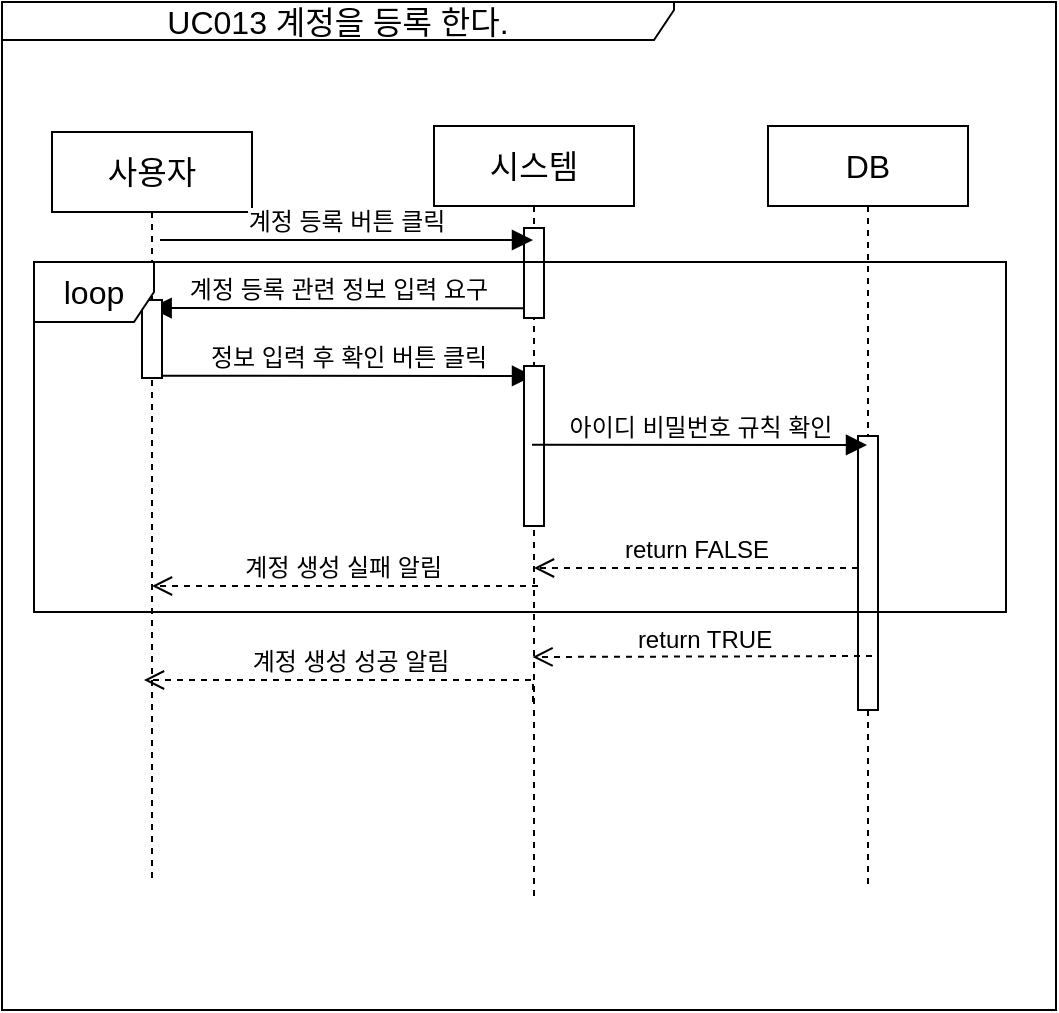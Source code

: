 <mxfile version="21.3.7" type="device">
  <diagram name="페이지-1" id="1ZYEjAXaOIrbMav5gU2F">
    <mxGraphModel dx="983" dy="1166" grid="0" gridSize="10" guides="1" tooltips="1" connect="1" arrows="1" fold="1" page="0" pageScale="1" pageWidth="827" pageHeight="1169" math="0" shadow="0">
      <root>
        <mxCell id="0" />
        <mxCell id="1" parent="0" />
        <mxCell id="3t_y-RV0TSokjo_L7L0G-1" value="사용자" style="shape=umlLifeline;perimeter=lifelinePerimeter;whiteSpace=wrap;html=1;container=1;dropTarget=0;collapsible=0;recursiveResize=0;outlineConnect=0;portConstraint=eastwest;newEdgeStyle={&quot;edgeStyle&quot;:&quot;elbowEdgeStyle&quot;,&quot;elbow&quot;:&quot;vertical&quot;,&quot;curved&quot;:0,&quot;rounded&quot;:0};fontSize=16;" parent="1" vertex="1">
          <mxGeometry x="-88" y="-57" width="100" height="376" as="geometry" />
        </mxCell>
        <mxCell id="3t_y-RV0TSokjo_L7L0G-2" value="시스템" style="shape=umlLifeline;perimeter=lifelinePerimeter;whiteSpace=wrap;html=1;container=1;dropTarget=0;collapsible=0;recursiveResize=0;outlineConnect=0;portConstraint=eastwest;newEdgeStyle={&quot;edgeStyle&quot;:&quot;elbowEdgeStyle&quot;,&quot;elbow&quot;:&quot;vertical&quot;,&quot;curved&quot;:0,&quot;rounded&quot;:0};fontSize=16;" parent="1" vertex="1">
          <mxGeometry x="103" y="-60" width="100" height="386" as="geometry" />
        </mxCell>
        <mxCell id="BMKQyzHCi9uy5LNqbn66-1" value="UC013 계정을 등록 한다." style="shape=umlFrame;whiteSpace=wrap;html=1;pointerEvents=0;fontSize=16;width=336;height=19;" parent="1" vertex="1">
          <mxGeometry x="-113" y="-122" width="527" height="504" as="geometry" />
        </mxCell>
        <mxCell id="7sOp8VvWY2KY5_nVOXm8-1" value="DB" style="shape=umlLifeline;perimeter=lifelinePerimeter;whiteSpace=wrap;html=1;container=1;dropTarget=0;collapsible=0;recursiveResize=0;outlineConnect=0;portConstraint=eastwest;newEdgeStyle={&quot;edgeStyle&quot;:&quot;elbowEdgeStyle&quot;,&quot;elbow&quot;:&quot;vertical&quot;,&quot;curved&quot;:0,&quot;rounded&quot;:0};fontSize=16;" parent="1" vertex="1">
          <mxGeometry x="270" y="-60" width="100" height="380" as="geometry" />
        </mxCell>
        <mxCell id="7sOp8VvWY2KY5_nVOXm8-9" value="" style="html=1;points=[];perimeter=orthogonalPerimeter;outlineConnect=0;targetShapes=umlLifeline;portConstraint=eastwest;newEdgeStyle={&quot;edgeStyle&quot;:&quot;elbowEdgeStyle&quot;,&quot;elbow&quot;:&quot;vertical&quot;,&quot;curved&quot;:0,&quot;rounded&quot;:0};fontSize=16;" parent="7sOp8VvWY2KY5_nVOXm8-1" vertex="1">
          <mxGeometry x="45" y="155" width="10" height="137" as="geometry" />
        </mxCell>
        <mxCell id="7sOp8VvWY2KY5_nVOXm8-2" value="" style="html=1;points=[];perimeter=orthogonalPerimeter;outlineConnect=0;targetShapes=umlLifeline;portConstraint=eastwest;newEdgeStyle={&quot;edgeStyle&quot;:&quot;elbowEdgeStyle&quot;,&quot;elbow&quot;:&quot;vertical&quot;,&quot;curved&quot;:0,&quot;rounded&quot;:0};fontSize=16;" parent="1" vertex="1">
          <mxGeometry x="148" y="-9" width="10" height="45" as="geometry" />
        </mxCell>
        <mxCell id="7sOp8VvWY2KY5_nVOXm8-3" value="계정 등록 버튼 클릭" style="html=1;verticalAlign=bottom;endArrow=block;edgeStyle=elbowEdgeStyle;elbow=vertical;curved=0;rounded=0;fontSize=12;startSize=8;endSize=8;exitX=0.54;exitY=0.4;exitDx=0;exitDy=0;exitPerimeter=0;" parent="1" edge="1">
          <mxGeometry x="-0.005" width="80" relative="1" as="geometry">
            <mxPoint x="-34" y="-3" as="sourcePoint" />
            <mxPoint x="152.5" y="-3.471" as="targetPoint" />
            <mxPoint as="offset" />
          </mxGeometry>
        </mxCell>
        <mxCell id="7sOp8VvWY2KY5_nVOXm8-4" value="계정 등록 관련 정보 입력 요구" style="html=1;verticalAlign=bottom;endArrow=block;edgeStyle=elbowEdgeStyle;elbow=vertical;curved=0;rounded=0;fontSize=12;startSize=8;endSize=8;" parent="1" edge="1">
          <mxGeometry width="80" relative="1" as="geometry">
            <mxPoint x="148" y="31.118" as="sourcePoint" />
            <mxPoint x="-38.676" y="31.118" as="targetPoint" />
          </mxGeometry>
        </mxCell>
        <mxCell id="7sOp8VvWY2KY5_nVOXm8-5" value="" style="html=1;points=[];perimeter=orthogonalPerimeter;outlineConnect=0;targetShapes=umlLifeline;portConstraint=eastwest;newEdgeStyle={&quot;edgeStyle&quot;:&quot;elbowEdgeStyle&quot;,&quot;elbow&quot;:&quot;vertical&quot;,&quot;curved&quot;:0,&quot;rounded&quot;:0};fontSize=16;" parent="1" vertex="1">
          <mxGeometry x="-43" y="27" width="10" height="39" as="geometry" />
        </mxCell>
        <mxCell id="7sOp8VvWY2KY5_nVOXm8-6" value="정보 입력 후 확인 버튼 클릭" style="html=1;verticalAlign=bottom;endArrow=block;edgeStyle=elbowEdgeStyle;elbow=vertical;curved=0;rounded=0;fontSize=12;startSize=8;endSize=8;" parent="1" target="3t_y-RV0TSokjo_L7L0G-2" edge="1">
          <mxGeometry width="80" relative="1" as="geometry">
            <mxPoint x="-33" y="64.82" as="sourcePoint" />
            <mxPoint x="47" y="64.82" as="targetPoint" />
          </mxGeometry>
        </mxCell>
        <mxCell id="7sOp8VvWY2KY5_nVOXm8-7" value="" style="html=1;points=[];perimeter=orthogonalPerimeter;outlineConnect=0;targetShapes=umlLifeline;portConstraint=eastwest;newEdgeStyle={&quot;edgeStyle&quot;:&quot;elbowEdgeStyle&quot;,&quot;elbow&quot;:&quot;vertical&quot;,&quot;curved&quot;:0,&quot;rounded&quot;:0};fontSize=16;" parent="1" vertex="1">
          <mxGeometry x="148" y="60" width="10" height="80" as="geometry" />
        </mxCell>
        <mxCell id="7sOp8VvWY2KY5_nVOXm8-8" value="아이디 비밀번호 규칙 확인" style="html=1;verticalAlign=bottom;endArrow=block;edgeStyle=elbowEdgeStyle;elbow=vertical;curved=0;rounded=0;fontSize=12;startSize=8;endSize=8;" parent="1" target="7sOp8VvWY2KY5_nVOXm8-1" edge="1">
          <mxGeometry width="80" relative="1" as="geometry">
            <mxPoint x="152" y="99.41" as="sourcePoint" />
            <mxPoint x="232" y="99.41" as="targetPoint" />
          </mxGeometry>
        </mxCell>
        <mxCell id="7sOp8VvWY2KY5_nVOXm8-11" value="return TRUE" style="html=1;verticalAlign=bottom;endArrow=open;dashed=1;endSize=8;edgeStyle=elbowEdgeStyle;elbow=vertical;curved=0;rounded=0;fontSize=12;" parent="1" edge="1">
          <mxGeometry relative="1" as="geometry">
            <mxPoint x="322" y="205" as="sourcePoint" />
            <mxPoint x="152.25" y="205.5" as="targetPoint" />
            <Array as="points" />
          </mxGeometry>
        </mxCell>
        <mxCell id="7sOp8VvWY2KY5_nVOXm8-13" value="loop" style="shape=umlFrame;whiteSpace=wrap;html=1;pointerEvents=0;fontSize=16;" parent="1" vertex="1">
          <mxGeometry x="-97" y="8" width="486" height="175" as="geometry" />
        </mxCell>
        <mxCell id="7sOp8VvWY2KY5_nVOXm8-14" value="return FALSE" style="html=1;verticalAlign=bottom;endArrow=open;dashed=1;endSize=8;edgeStyle=elbowEdgeStyle;elbow=vertical;curved=0;rounded=0;fontSize=12;" parent="1" source="7sOp8VvWY2KY5_nVOXm8-9" edge="1">
          <mxGeometry relative="1" as="geometry">
            <mxPoint x="181" y="87" as="sourcePoint" />
            <mxPoint x="153" y="161" as="targetPoint" />
            <Array as="points">
              <mxPoint x="319" y="161" />
            </Array>
          </mxGeometry>
        </mxCell>
        <mxCell id="7sOp8VvWY2KY5_nVOXm8-15" value="계정 생성 성공 알림" style="html=1;verticalAlign=bottom;endArrow=open;dashed=1;endSize=8;edgeStyle=elbowEdgeStyle;elbow=vertical;curved=0;rounded=0;fontSize=12;" parent="1" edge="1">
          <mxGeometry relative="1" as="geometry">
            <mxPoint x="152.5" y="228" as="sourcePoint" />
            <mxPoint x="-42" y="217" as="targetPoint" />
            <Array as="points">
              <mxPoint x="68" y="217" />
            </Array>
          </mxGeometry>
        </mxCell>
        <mxCell id="7sOp8VvWY2KY5_nVOXm8-17" value="계정 생성 실패 알림&amp;nbsp;" style="html=1;verticalAlign=bottom;endArrow=open;dashed=1;endSize=8;edgeStyle=elbowEdgeStyle;elbow=vertical;curved=0;rounded=0;fontSize=12;" parent="1" target="3t_y-RV0TSokjo_L7L0G-1" edge="1">
          <mxGeometry relative="1" as="geometry">
            <mxPoint x="155" y="170" as="sourcePoint" />
            <mxPoint x="75" y="170" as="targetPoint" />
          </mxGeometry>
        </mxCell>
      </root>
    </mxGraphModel>
  </diagram>
</mxfile>
